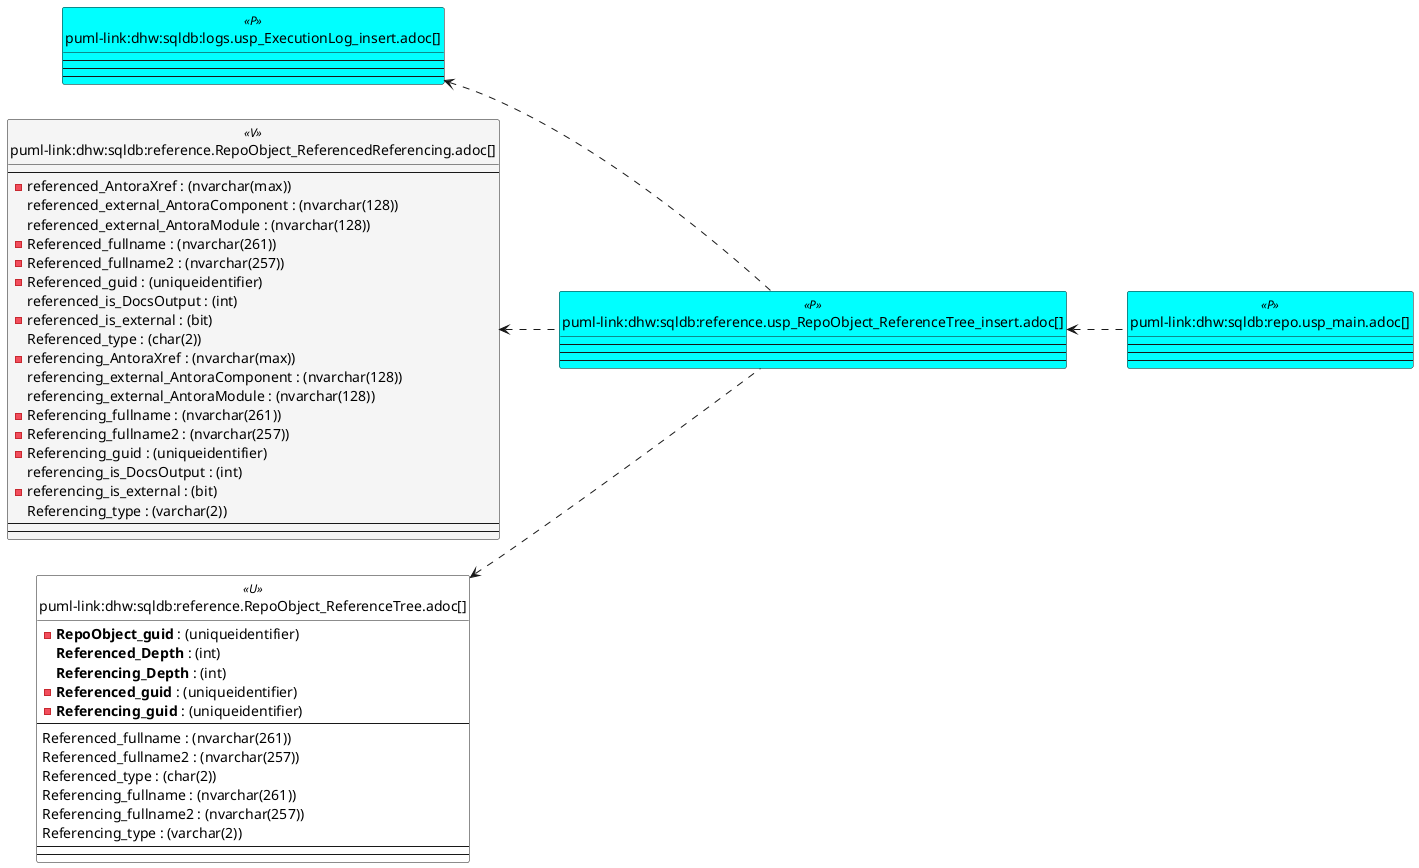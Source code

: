 @startuml
left to right direction
'top to bottom direction
hide circle
'avoide "." issues:
set namespaceSeparator none


skinparam class {
  BackgroundColor White
  BackgroundColor<<FN>> Yellow
  BackgroundColor<<FS>> Yellow
  BackgroundColor<<FT>> LightGray
  BackgroundColor<<IF>> Yellow
  BackgroundColor<<IS>> Yellow
  BackgroundColor<<P>> Aqua
  BackgroundColor<<PC>> Aqua
  BackgroundColor<<SN>> Yellow
  BackgroundColor<<SO>> SlateBlue
  BackgroundColor<<TF>> LightGray
  BackgroundColor<<TR>> Tomato
  BackgroundColor<<U>> White
  BackgroundColor<<V>> WhiteSmoke
  BackgroundColor<<X>> Aqua
  BackgroundColor<<external>> AliceBlue
}


entity "puml-link:dhw:sqldb:logs.usp_ExecutionLog_insert.adoc[]" as logs.usp_ExecutionLog_insert << P >> {
  --
  --
  --
}

entity "puml-link:dhw:sqldb:reference.RepoObject_ReferencedReferencing.adoc[]" as reference.RepoObject_ReferencedReferencing << V >> {
  --
  - referenced_AntoraXref : (nvarchar(max))
  referenced_external_AntoraComponent : (nvarchar(128))
  referenced_external_AntoraModule : (nvarchar(128))
  - Referenced_fullname : (nvarchar(261))
  - Referenced_fullname2 : (nvarchar(257))
  - Referenced_guid : (uniqueidentifier)
  referenced_is_DocsOutput : (int)
  - referenced_is_external : (bit)
  Referenced_type : (char(2))
  - referencing_AntoraXref : (nvarchar(max))
  referencing_external_AntoraComponent : (nvarchar(128))
  referencing_external_AntoraModule : (nvarchar(128))
  - Referencing_fullname : (nvarchar(261))
  - Referencing_fullname2 : (nvarchar(257))
  - Referencing_guid : (uniqueidentifier)
  referencing_is_DocsOutput : (int)
  - referencing_is_external : (bit)
  Referencing_type : (varchar(2))
  --
  --
}

entity "puml-link:dhw:sqldb:reference.RepoObject_ReferenceTree.adoc[]" as reference.RepoObject_ReferenceTree << U >> {
  - **RepoObject_guid** : (uniqueidentifier)
  **Referenced_Depth** : (int)
  **Referencing_Depth** : (int)
  - **Referenced_guid** : (uniqueidentifier)
  - **Referencing_guid** : (uniqueidentifier)
  --
  Referenced_fullname : (nvarchar(261))
  Referenced_fullname2 : (nvarchar(257))
  Referenced_type : (char(2))
  Referencing_fullname : (nvarchar(261))
  Referencing_fullname2 : (nvarchar(257))
  Referencing_type : (varchar(2))
  --
  --
}

entity "puml-link:dhw:sqldb:reference.usp_RepoObject_ReferenceTree_insert.adoc[]" as reference.usp_RepoObject_ReferenceTree_insert << P >> {
  --
  --
  --
}

entity "puml-link:dhw:sqldb:repo.usp_main.adoc[]" as repo.usp_main << P >> {
  --
  --
  --
}

logs.usp_ExecutionLog_insert <.. reference.usp_RepoObject_ReferenceTree_insert
reference.RepoObject_ReferencedReferencing <.. reference.usp_RepoObject_ReferenceTree_insert
reference.RepoObject_ReferenceTree <.. reference.usp_RepoObject_ReferenceTree_insert
reference.usp_RepoObject_ReferenceTree_insert <.. repo.usp_main

@enduml

